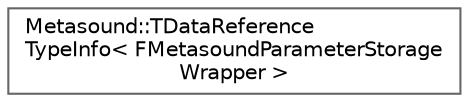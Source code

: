 digraph "Graphical Class Hierarchy"
{
 // INTERACTIVE_SVG=YES
 // LATEX_PDF_SIZE
  bgcolor="transparent";
  edge [fontname=Helvetica,fontsize=10,labelfontname=Helvetica,labelfontsize=10];
  node [fontname=Helvetica,fontsize=10,shape=box,height=0.2,width=0.4];
  rankdir="LR";
  Node0 [id="Node000000",label="Metasound::TDataReference\lTypeInfo\< FMetasoundParameterStorage\lWrapper \>",height=0.2,width=0.4,color="grey40", fillcolor="white", style="filled",URL="$da/dc9/struct_1_1Metasound_1_1TDataReferenceTypeInfo_3_01FMetasoundParameterStorageWrapper_01_4.html",tooltip=" "];
}
